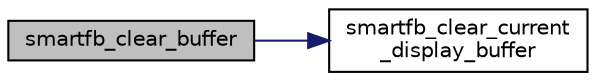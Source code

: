 digraph "smartfb_clear_buffer"
{
 // INTERACTIVE_SVG=YES
 // LATEX_PDF_SIZE
  bgcolor="transparent";
  edge [fontname="Helvetica",fontsize="10",labelfontname="Helvetica",labelfontsize="10"];
  node [fontname="Helvetica",fontsize="10",shape=record];
  rankdir="LR";
  Node1 [label="smartfb_clear_buffer",height=0.2,width=0.4,color="black", fillcolor="grey75", style="filled", fontcolor="black",tooltip=" "];
  Node1 -> Node2 [color="midnightblue",fontsize="10",style="solid",fontname="Helvetica"];
  Node2 [label="smartfb_clear_current\l_display_buffer",height=0.2,width=0.4,color="black",URL="$d6/dfc/lib__smartfb_8c.html#ad95e4dfeb2f055d4842483e002c3d7e6",tooltip=" "];
}
